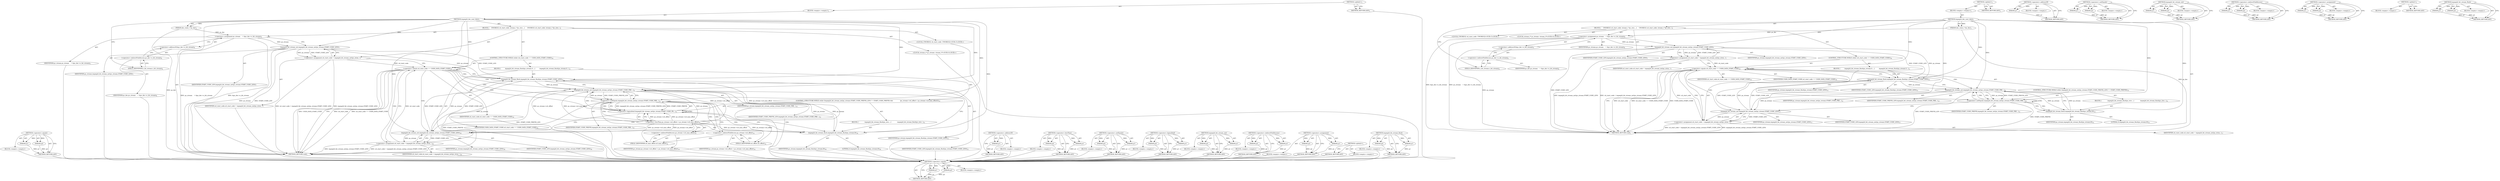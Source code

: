 digraph "impeg2d_bit_stream_flush" {
vulnerable_89 [label=<(METHOD,&lt;operator&gt;.equals)>];
vulnerable_90 [label=<(PARAM,p1)>];
vulnerable_91 [label=<(PARAM,p2)>];
vulnerable_92 [label=<(BLOCK,&lt;empty&gt;,&lt;empty&gt;)>];
vulnerable_93 [label=<(METHOD_RETURN,ANY)>];
vulnerable_6 [label=<(METHOD,&lt;global&gt;)<SUB>1</SUB>>];
vulnerable_7 [label=<(BLOCK,&lt;empty&gt;,&lt;empty&gt;)<SUB>1</SUB>>];
vulnerable_8 [label=<(METHOD,impeg2d_dec_user_data)<SUB>1</SUB>>];
vulnerable_9 [label=<(PARAM,dec_state_t *ps_dec)<SUB>1</SUB>>];
vulnerable_10 [label=<(BLOCK,{
    UWORD32 u4_start_code;
 stream_t *ps_stre...,{
    UWORD32 u4_start_code;
 stream_t *ps_stre...)<SUB>2</SUB>>];
vulnerable_11 [label="<(LOCAL,UWORD32 u4_start_code: UWORD32)<SUB>3</SUB>>"];
vulnerable_12 [label="<(LOCAL,stream_t* ps_stream: stream_t*)<SUB>4</SUB>>"];
vulnerable_13 [label=<(&lt;operator&gt;.assignment,ps_stream    = &amp;ps_dec-&gt;s_bit_stream)<SUB>6</SUB>>];
vulnerable_14 [label=<(IDENTIFIER,ps_stream,ps_stream    = &amp;ps_dec-&gt;s_bit_stream)<SUB>6</SUB>>];
vulnerable_15 [label=<(&lt;operator&gt;.addressOf,&amp;ps_dec-&gt;s_bit_stream)<SUB>6</SUB>>];
vulnerable_16 [label=<(&lt;operator&gt;.indirectFieldAccess,ps_dec-&gt;s_bit_stream)<SUB>6</SUB>>];
vulnerable_17 [label=<(IDENTIFIER,ps_dec,ps_stream    = &amp;ps_dec-&gt;s_bit_stream)<SUB>6</SUB>>];
vulnerable_18 [label=<(FIELD_IDENTIFIER,s_bit_stream,s_bit_stream)<SUB>6</SUB>>];
vulnerable_19 [label=<(&lt;operator&gt;.assignment,u4_start_code = impeg2d_bit_stream_nxt(ps_strea...)<SUB>7</SUB>>];
vulnerable_20 [label=<(IDENTIFIER,u4_start_code,u4_start_code = impeg2d_bit_stream_nxt(ps_strea...)<SUB>7</SUB>>];
vulnerable_21 [label=<(impeg2d_bit_stream_nxt,impeg2d_bit_stream_nxt(ps_stream,START_CODE_LEN))<SUB>7</SUB>>];
vulnerable_22 [label=<(IDENTIFIER,ps_stream,impeg2d_bit_stream_nxt(ps_stream,START_CODE_LEN))<SUB>7</SUB>>];
vulnerable_23 [label=<(IDENTIFIER,START_CODE_LEN,impeg2d_bit_stream_nxt(ps_stream,START_CODE_LEN))<SUB>7</SUB>>];
vulnerable_24 [label=<(CONTROL_STRUCTURE,WHILE,while (u4_start_code == USER_DATA_START_CODE))<SUB>10</SUB>>];
vulnerable_25 [label=<(&lt;operator&gt;.equals,u4_start_code == USER_DATA_START_CODE)<SUB>10</SUB>>];
vulnerable_26 [label=<(IDENTIFIER,u4_start_code,u4_start_code == USER_DATA_START_CODE)<SUB>10</SUB>>];
vulnerable_27 [label=<(IDENTIFIER,USER_DATA_START_CODE,u4_start_code == USER_DATA_START_CODE)<SUB>10</SUB>>];
vulnerable_28 [label=<(BLOCK,{
         impeg2d_bit_stream_flush(ps_stream,S...,{
         impeg2d_bit_stream_flush(ps_stream,S...)<SUB>11</SUB>>];
vulnerable_29 [label=<(impeg2d_bit_stream_flush,impeg2d_bit_stream_flush(ps_stream,START_CODE_LEN))<SUB>12</SUB>>];
vulnerable_30 [label=<(IDENTIFIER,ps_stream,impeg2d_bit_stream_flush(ps_stream,START_CODE_LEN))<SUB>12</SUB>>];
vulnerable_31 [label=<(IDENTIFIER,START_CODE_LEN,impeg2d_bit_stream_flush(ps_stream,START_CODE_LEN))<SUB>12</SUB>>];
vulnerable_32 [label=<(CONTROL_STRUCTURE,WHILE,while (impeg2d_bit_stream_nxt(ps_stream,START_CODE_PREFIX_LEN) != START_CODE_PREFIX))<SUB>13</SUB>>];
vulnerable_33 [label=<(&lt;operator&gt;.notEquals,impeg2d_bit_stream_nxt(ps_stream,START_CODE_PRE...)<SUB>13</SUB>>];
vulnerable_34 [label=<(impeg2d_bit_stream_nxt,impeg2d_bit_stream_nxt(ps_stream,START_CODE_PRE...)<SUB>13</SUB>>];
vulnerable_35 [label=<(IDENTIFIER,ps_stream,impeg2d_bit_stream_nxt(ps_stream,START_CODE_PRE...)<SUB>13</SUB>>];
vulnerable_36 [label=<(IDENTIFIER,START_CODE_PREFIX_LEN,impeg2d_bit_stream_nxt(ps_stream,START_CODE_PRE...)<SUB>13</SUB>>];
vulnerable_37 [label=<(IDENTIFIER,START_CODE_PREFIX,impeg2d_bit_stream_nxt(ps_stream,START_CODE_PRE...)<SUB>13</SUB>>];
vulnerable_38 [label=<(BLOCK,{
             impeg2d_bit_stream_flush(ps_stre...,{
             impeg2d_bit_stream_flush(ps_stre...)<SUB>14</SUB>>];
vulnerable_39 [label=<(impeg2d_bit_stream_flush,impeg2d_bit_stream_flush(ps_stream,8))<SUB>15</SUB>>];
vulnerable_40 [label=<(IDENTIFIER,ps_stream,impeg2d_bit_stream_flush(ps_stream,8))<SUB>15</SUB>>];
vulnerable_41 [label=<(LITERAL,8,impeg2d_bit_stream_flush(ps_stream,8))<SUB>15</SUB>>];
vulnerable_42 [label=<(&lt;operator&gt;.assignment,u4_start_code = impeg2d_bit_stream_nxt(ps_strea...)<SUB>17</SUB>>];
vulnerable_43 [label=<(IDENTIFIER,u4_start_code,u4_start_code = impeg2d_bit_stream_nxt(ps_strea...)<SUB>17</SUB>>];
vulnerable_44 [label=<(impeg2d_bit_stream_nxt,impeg2d_bit_stream_nxt(ps_stream,START_CODE_LEN))<SUB>17</SUB>>];
vulnerable_45 [label=<(IDENTIFIER,ps_stream,impeg2d_bit_stream_nxt(ps_stream,START_CODE_LEN))<SUB>17</SUB>>];
vulnerable_46 [label=<(IDENTIFIER,START_CODE_LEN,impeg2d_bit_stream_nxt(ps_stream,START_CODE_LEN))<SUB>17</SUB>>];
vulnerable_47 [label=<(METHOD_RETURN,void)<SUB>1</SUB>>];
vulnerable_49 [label=<(METHOD_RETURN,ANY)<SUB>1</SUB>>];
vulnerable_75 [label=<(METHOD,&lt;operator&gt;.addressOf)>];
vulnerable_76 [label=<(PARAM,p1)>];
vulnerable_77 [label=<(BLOCK,&lt;empty&gt;,&lt;empty&gt;)>];
vulnerable_78 [label=<(METHOD_RETURN,ANY)>];
vulnerable_99 [label=<(METHOD,&lt;operator&gt;.notEquals)>];
vulnerable_100 [label=<(PARAM,p1)>];
vulnerable_101 [label=<(PARAM,p2)>];
vulnerable_102 [label=<(BLOCK,&lt;empty&gt;,&lt;empty&gt;)>];
vulnerable_103 [label=<(METHOD_RETURN,ANY)>];
vulnerable_84 [label=<(METHOD,impeg2d_bit_stream_nxt)>];
vulnerable_85 [label=<(PARAM,p1)>];
vulnerable_86 [label=<(PARAM,p2)>];
vulnerable_87 [label=<(BLOCK,&lt;empty&gt;,&lt;empty&gt;)>];
vulnerable_88 [label=<(METHOD_RETURN,ANY)>];
vulnerable_79 [label=<(METHOD,&lt;operator&gt;.indirectFieldAccess)>];
vulnerable_80 [label=<(PARAM,p1)>];
vulnerable_81 [label=<(PARAM,p2)>];
vulnerable_82 [label=<(BLOCK,&lt;empty&gt;,&lt;empty&gt;)>];
vulnerable_83 [label=<(METHOD_RETURN,ANY)>];
vulnerable_70 [label=<(METHOD,&lt;operator&gt;.assignment)>];
vulnerable_71 [label=<(PARAM,p1)>];
vulnerable_72 [label=<(PARAM,p2)>];
vulnerable_73 [label=<(BLOCK,&lt;empty&gt;,&lt;empty&gt;)>];
vulnerable_74 [label=<(METHOD_RETURN,ANY)>];
vulnerable_64 [label=<(METHOD,&lt;global&gt;)<SUB>1</SUB>>];
vulnerable_65 [label=<(BLOCK,&lt;empty&gt;,&lt;empty&gt;)>];
vulnerable_66 [label=<(METHOD_RETURN,ANY)>];
vulnerable_94 [label=<(METHOD,impeg2d_bit_stream_flush)>];
vulnerable_95 [label=<(PARAM,p1)>];
vulnerable_96 [label=<(PARAM,p2)>];
vulnerable_97 [label=<(BLOCK,&lt;empty&gt;,&lt;empty&gt;)>];
vulnerable_98 [label=<(METHOD_RETURN,ANY)>];
fixed_97 [label=<(METHOD,&lt;operator&gt;.equals)>];
fixed_98 [label=<(PARAM,p1)>];
fixed_99 [label=<(PARAM,p2)>];
fixed_100 [label=<(BLOCK,&lt;empty&gt;,&lt;empty&gt;)>];
fixed_101 [label=<(METHOD_RETURN,ANY)>];
fixed_6 [label=<(METHOD,&lt;global&gt;)<SUB>1</SUB>>];
fixed_7 [label=<(BLOCK,&lt;empty&gt;,&lt;empty&gt;)<SUB>1</SUB>>];
fixed_8 [label=<(METHOD,impeg2d_dec_user_data)<SUB>1</SUB>>];
fixed_9 [label=<(PARAM,dec_state_t *ps_dec)<SUB>1</SUB>>];
fixed_10 [label=<(BLOCK,{
    UWORD32 u4_start_code;
 stream_t *ps_stre...,{
    UWORD32 u4_start_code;
 stream_t *ps_stre...)<SUB>2</SUB>>];
fixed_11 [label="<(LOCAL,UWORD32 u4_start_code: UWORD32)<SUB>3</SUB>>"];
fixed_12 [label="<(LOCAL,stream_t* ps_stream: stream_t*)<SUB>4</SUB>>"];
fixed_13 [label=<(&lt;operator&gt;.assignment,ps_stream    = &amp;ps_dec-&gt;s_bit_stream)<SUB>6</SUB>>];
fixed_14 [label=<(IDENTIFIER,ps_stream,ps_stream    = &amp;ps_dec-&gt;s_bit_stream)<SUB>6</SUB>>];
fixed_15 [label=<(&lt;operator&gt;.addressOf,&amp;ps_dec-&gt;s_bit_stream)<SUB>6</SUB>>];
fixed_16 [label=<(&lt;operator&gt;.indirectFieldAccess,ps_dec-&gt;s_bit_stream)<SUB>6</SUB>>];
fixed_17 [label=<(IDENTIFIER,ps_dec,ps_stream    = &amp;ps_dec-&gt;s_bit_stream)<SUB>6</SUB>>];
fixed_18 [label=<(FIELD_IDENTIFIER,s_bit_stream,s_bit_stream)<SUB>6</SUB>>];
fixed_19 [label=<(&lt;operator&gt;.assignment,u4_start_code = impeg2d_bit_stream_nxt(ps_strea...)<SUB>7</SUB>>];
fixed_20 [label=<(IDENTIFIER,u4_start_code,u4_start_code = impeg2d_bit_stream_nxt(ps_strea...)<SUB>7</SUB>>];
fixed_21 [label=<(impeg2d_bit_stream_nxt,impeg2d_bit_stream_nxt(ps_stream,START_CODE_LEN))<SUB>7</SUB>>];
fixed_22 [label=<(IDENTIFIER,ps_stream,impeg2d_bit_stream_nxt(ps_stream,START_CODE_LEN))<SUB>7</SUB>>];
fixed_23 [label=<(IDENTIFIER,START_CODE_LEN,impeg2d_bit_stream_nxt(ps_stream,START_CODE_LEN))<SUB>7</SUB>>];
fixed_24 [label=<(CONTROL_STRUCTURE,WHILE,while (u4_start_code == USER_DATA_START_CODE))<SUB>10</SUB>>];
fixed_25 [label=<(&lt;operator&gt;.equals,u4_start_code == USER_DATA_START_CODE)<SUB>10</SUB>>];
fixed_26 [label=<(IDENTIFIER,u4_start_code,u4_start_code == USER_DATA_START_CODE)<SUB>10</SUB>>];
fixed_27 [label=<(IDENTIFIER,USER_DATA_START_CODE,u4_start_code == USER_DATA_START_CODE)<SUB>10</SUB>>];
fixed_28 [label=<(BLOCK,{
         impeg2d_bit_stream_flush(ps_stream,S...,{
         impeg2d_bit_stream_flush(ps_stream,S...)<SUB>11</SUB>>];
fixed_29 [label=<(impeg2d_bit_stream_flush,impeg2d_bit_stream_flush(ps_stream,START_CODE_LEN))<SUB>12</SUB>>];
fixed_30 [label=<(IDENTIFIER,ps_stream,impeg2d_bit_stream_flush(ps_stream,START_CODE_LEN))<SUB>12</SUB>>];
fixed_31 [label=<(IDENTIFIER,START_CODE_LEN,impeg2d_bit_stream_flush(ps_stream,START_CODE_LEN))<SUB>12</SUB>>];
fixed_32 [label=<(CONTROL_STRUCTURE,WHILE,while ((impeg2d_bit_stream_nxt(ps_stream,START_CODE_PREFIX_LEN) != START_CODE_PREFIX) &amp;&amp;
                (ps_stream-&gt;u4_offset &lt; ps_stream-&gt;u4_max_offset)))<SUB>13</SUB>>];
fixed_33 [label=<(&lt;operator&gt;.logicalAnd,(impeg2d_bit_stream_nxt(ps_stream,START_CODE_PR...)<SUB>13</SUB>>];
fixed_34 [label=<(&lt;operator&gt;.notEquals,impeg2d_bit_stream_nxt(ps_stream,START_CODE_PRE...)<SUB>13</SUB>>];
fixed_35 [label=<(impeg2d_bit_stream_nxt,impeg2d_bit_stream_nxt(ps_stream,START_CODE_PRE...)<SUB>13</SUB>>];
fixed_36 [label=<(IDENTIFIER,ps_stream,impeg2d_bit_stream_nxt(ps_stream,START_CODE_PRE...)<SUB>13</SUB>>];
fixed_37 [label=<(IDENTIFIER,START_CODE_PREFIX_LEN,impeg2d_bit_stream_nxt(ps_stream,START_CODE_PRE...)<SUB>13</SUB>>];
fixed_38 [label=<(IDENTIFIER,START_CODE_PREFIX,impeg2d_bit_stream_nxt(ps_stream,START_CODE_PRE...)<SUB>13</SUB>>];
fixed_39 [label=<(&lt;operator&gt;.lessThan,ps_stream-&gt;u4_offset &lt; ps_stream-&gt;u4_max_offset)<SUB>14</SUB>>];
fixed_40 [label=<(&lt;operator&gt;.indirectFieldAccess,ps_stream-&gt;u4_offset)<SUB>14</SUB>>];
fixed_41 [label=<(IDENTIFIER,ps_stream,ps_stream-&gt;u4_offset &lt; ps_stream-&gt;u4_max_offset)<SUB>14</SUB>>];
fixed_42 [label=<(FIELD_IDENTIFIER,u4_offset,u4_offset)<SUB>14</SUB>>];
fixed_43 [label=<(&lt;operator&gt;.indirectFieldAccess,ps_stream-&gt;u4_max_offset)<SUB>14</SUB>>];
fixed_44 [label=<(IDENTIFIER,ps_stream,ps_stream-&gt;u4_offset &lt; ps_stream-&gt;u4_max_offset)<SUB>14</SUB>>];
fixed_45 [label=<(FIELD_IDENTIFIER,u4_max_offset,u4_max_offset)<SUB>14</SUB>>];
fixed_46 [label=<(BLOCK,{
             impeg2d_bit_stream_flush(ps_stre...,{
             impeg2d_bit_stream_flush(ps_stre...)<SUB>15</SUB>>];
fixed_47 [label=<(impeg2d_bit_stream_flush,impeg2d_bit_stream_flush(ps_stream,8))<SUB>16</SUB>>];
fixed_48 [label=<(IDENTIFIER,ps_stream,impeg2d_bit_stream_flush(ps_stream,8))<SUB>16</SUB>>];
fixed_49 [label=<(LITERAL,8,impeg2d_bit_stream_flush(ps_stream,8))<SUB>16</SUB>>];
fixed_50 [label=<(&lt;operator&gt;.assignment,u4_start_code = impeg2d_bit_stream_nxt(ps_strea...)<SUB>18</SUB>>];
fixed_51 [label=<(IDENTIFIER,u4_start_code,u4_start_code = impeg2d_bit_stream_nxt(ps_strea...)<SUB>18</SUB>>];
fixed_52 [label=<(impeg2d_bit_stream_nxt,impeg2d_bit_stream_nxt(ps_stream,START_CODE_LEN))<SUB>18</SUB>>];
fixed_53 [label=<(IDENTIFIER,ps_stream,impeg2d_bit_stream_nxt(ps_stream,START_CODE_LEN))<SUB>18</SUB>>];
fixed_54 [label=<(IDENTIFIER,START_CODE_LEN,impeg2d_bit_stream_nxt(ps_stream,START_CODE_LEN))<SUB>18</SUB>>];
fixed_55 [label=<(METHOD_RETURN,void)<SUB>1</SUB>>];
fixed_57 [label=<(METHOD_RETURN,ANY)<SUB>1</SUB>>];
fixed_83 [label=<(METHOD,&lt;operator&gt;.addressOf)>];
fixed_84 [label=<(PARAM,p1)>];
fixed_85 [label=<(BLOCK,&lt;empty&gt;,&lt;empty&gt;)>];
fixed_86 [label=<(METHOD_RETURN,ANY)>];
fixed_117 [label=<(METHOD,&lt;operator&gt;.lessThan)>];
fixed_118 [label=<(PARAM,p1)>];
fixed_119 [label=<(PARAM,p2)>];
fixed_120 [label=<(BLOCK,&lt;empty&gt;,&lt;empty&gt;)>];
fixed_121 [label=<(METHOD_RETURN,ANY)>];
fixed_112 [label=<(METHOD,&lt;operator&gt;.notEquals)>];
fixed_113 [label=<(PARAM,p1)>];
fixed_114 [label=<(PARAM,p2)>];
fixed_115 [label=<(BLOCK,&lt;empty&gt;,&lt;empty&gt;)>];
fixed_116 [label=<(METHOD_RETURN,ANY)>];
fixed_107 [label=<(METHOD,&lt;operator&gt;.logicalAnd)>];
fixed_108 [label=<(PARAM,p1)>];
fixed_109 [label=<(PARAM,p2)>];
fixed_110 [label=<(BLOCK,&lt;empty&gt;,&lt;empty&gt;)>];
fixed_111 [label=<(METHOD_RETURN,ANY)>];
fixed_92 [label=<(METHOD,impeg2d_bit_stream_nxt)>];
fixed_93 [label=<(PARAM,p1)>];
fixed_94 [label=<(PARAM,p2)>];
fixed_95 [label=<(BLOCK,&lt;empty&gt;,&lt;empty&gt;)>];
fixed_96 [label=<(METHOD_RETURN,ANY)>];
fixed_87 [label=<(METHOD,&lt;operator&gt;.indirectFieldAccess)>];
fixed_88 [label=<(PARAM,p1)>];
fixed_89 [label=<(PARAM,p2)>];
fixed_90 [label=<(BLOCK,&lt;empty&gt;,&lt;empty&gt;)>];
fixed_91 [label=<(METHOD_RETURN,ANY)>];
fixed_78 [label=<(METHOD,&lt;operator&gt;.assignment)>];
fixed_79 [label=<(PARAM,p1)>];
fixed_80 [label=<(PARAM,p2)>];
fixed_81 [label=<(BLOCK,&lt;empty&gt;,&lt;empty&gt;)>];
fixed_82 [label=<(METHOD_RETURN,ANY)>];
fixed_72 [label=<(METHOD,&lt;global&gt;)<SUB>1</SUB>>];
fixed_73 [label=<(BLOCK,&lt;empty&gt;,&lt;empty&gt;)>];
fixed_74 [label=<(METHOD_RETURN,ANY)>];
fixed_102 [label=<(METHOD,impeg2d_bit_stream_flush)>];
fixed_103 [label=<(PARAM,p1)>];
fixed_104 [label=<(PARAM,p2)>];
fixed_105 [label=<(BLOCK,&lt;empty&gt;,&lt;empty&gt;)>];
fixed_106 [label=<(METHOD_RETURN,ANY)>];
vulnerable_89 -> vulnerable_90  [key=0, label="AST: "];
vulnerable_89 -> vulnerable_90  [key=1, label="DDG: "];
vulnerable_89 -> vulnerable_92  [key=0, label="AST: "];
vulnerable_89 -> vulnerable_91  [key=0, label="AST: "];
vulnerable_89 -> vulnerable_91  [key=1, label="DDG: "];
vulnerable_89 -> vulnerable_93  [key=0, label="AST: "];
vulnerable_89 -> vulnerable_93  [key=1, label="CFG: "];
vulnerable_90 -> vulnerable_93  [key=0, label="DDG: p1"];
vulnerable_91 -> vulnerable_93  [key=0, label="DDG: p2"];
vulnerable_6 -> vulnerable_7  [key=0, label="AST: "];
vulnerable_6 -> vulnerable_49  [key=0, label="AST: "];
vulnerable_6 -> vulnerable_49  [key=1, label="CFG: "];
vulnerable_7 -> vulnerable_8  [key=0, label="AST: "];
vulnerable_8 -> vulnerable_9  [key=0, label="AST: "];
vulnerable_8 -> vulnerable_9  [key=1, label="DDG: "];
vulnerable_8 -> vulnerable_10  [key=0, label="AST: "];
vulnerable_8 -> vulnerable_47  [key=0, label="AST: "];
vulnerable_8 -> vulnerable_18  [key=0, label="CFG: "];
vulnerable_8 -> vulnerable_21  [key=0, label="DDG: "];
vulnerable_8 -> vulnerable_25  [key=0, label="DDG: "];
vulnerable_8 -> vulnerable_29  [key=0, label="DDG: "];
vulnerable_8 -> vulnerable_33  [key=0, label="DDG: "];
vulnerable_8 -> vulnerable_44  [key=0, label="DDG: "];
vulnerable_8 -> vulnerable_34  [key=0, label="DDG: "];
vulnerable_8 -> vulnerable_39  [key=0, label="DDG: "];
vulnerable_9 -> vulnerable_47  [key=0, label="DDG: ps_dec"];
vulnerable_9 -> vulnerable_13  [key=0, label="DDG: ps_dec"];
vulnerable_10 -> vulnerable_11  [key=0, label="AST: "];
vulnerable_10 -> vulnerable_12  [key=0, label="AST: "];
vulnerable_10 -> vulnerable_13  [key=0, label="AST: "];
vulnerable_10 -> vulnerable_19  [key=0, label="AST: "];
vulnerable_10 -> vulnerable_24  [key=0, label="AST: "];
vulnerable_13 -> vulnerable_14  [key=0, label="AST: "];
vulnerable_13 -> vulnerable_15  [key=0, label="AST: "];
vulnerable_13 -> vulnerable_21  [key=0, label="CFG: "];
vulnerable_13 -> vulnerable_21  [key=1, label="DDG: ps_stream"];
vulnerable_13 -> vulnerable_47  [key=0, label="DDG: &amp;ps_dec-&gt;s_bit_stream"];
vulnerable_13 -> vulnerable_47  [key=1, label="DDG: ps_stream    = &amp;ps_dec-&gt;s_bit_stream"];
vulnerable_15 -> vulnerable_16  [key=0, label="AST: "];
vulnerable_15 -> vulnerable_13  [key=0, label="CFG: "];
vulnerable_16 -> vulnerable_17  [key=0, label="AST: "];
vulnerable_16 -> vulnerable_18  [key=0, label="AST: "];
vulnerable_16 -> vulnerable_15  [key=0, label="CFG: "];
vulnerable_18 -> vulnerable_16  [key=0, label="CFG: "];
vulnerable_19 -> vulnerable_20  [key=0, label="AST: "];
vulnerable_19 -> vulnerable_21  [key=0, label="AST: "];
vulnerable_19 -> vulnerable_25  [key=0, label="CFG: "];
vulnerable_19 -> vulnerable_25  [key=1, label="DDG: u4_start_code"];
vulnerable_19 -> vulnerable_47  [key=0, label="DDG: impeg2d_bit_stream_nxt(ps_stream,START_CODE_LEN)"];
vulnerable_19 -> vulnerable_47  [key=1, label="DDG: u4_start_code = impeg2d_bit_stream_nxt(ps_stream,START_CODE_LEN)"];
vulnerable_21 -> vulnerable_22  [key=0, label="AST: "];
vulnerable_21 -> vulnerable_23  [key=0, label="AST: "];
vulnerable_21 -> vulnerable_19  [key=0, label="CFG: "];
vulnerable_21 -> vulnerable_19  [key=1, label="DDG: ps_stream"];
vulnerable_21 -> vulnerable_19  [key=2, label="DDG: START_CODE_LEN"];
vulnerable_21 -> vulnerable_47  [key=0, label="DDG: ps_stream"];
vulnerable_21 -> vulnerable_47  [key=1, label="DDG: START_CODE_LEN"];
vulnerable_21 -> vulnerable_29  [key=0, label="DDG: ps_stream"];
vulnerable_21 -> vulnerable_29  [key=1, label="DDG: START_CODE_LEN"];
vulnerable_24 -> vulnerable_25  [key=0, label="AST: "];
vulnerable_24 -> vulnerable_28  [key=0, label="AST: "];
vulnerable_25 -> vulnerable_26  [key=0, label="AST: "];
vulnerable_25 -> vulnerable_27  [key=0, label="AST: "];
vulnerable_25 -> vulnerable_47  [key=0, label="CFG: "];
vulnerable_25 -> vulnerable_47  [key=1, label="DDG: u4_start_code"];
vulnerable_25 -> vulnerable_47  [key=2, label="DDG: u4_start_code == USER_DATA_START_CODE"];
vulnerable_25 -> vulnerable_47  [key=3, label="DDG: USER_DATA_START_CODE"];
vulnerable_25 -> vulnerable_29  [key=0, label="CFG: "];
vulnerable_25 -> vulnerable_29  [key=1, label="CDG: "];
vulnerable_25 -> vulnerable_34  [key=0, label="CDG: "];
vulnerable_25 -> vulnerable_33  [key=0, label="CDG: "];
vulnerable_25 -> vulnerable_42  [key=0, label="CDG: "];
vulnerable_25 -> vulnerable_44  [key=0, label="CDG: "];
vulnerable_25 -> vulnerable_25  [key=0, label="CDG: "];
vulnerable_28 -> vulnerable_29  [key=0, label="AST: "];
vulnerable_28 -> vulnerable_32  [key=0, label="AST: "];
vulnerable_28 -> vulnerable_42  [key=0, label="AST: "];
vulnerable_29 -> vulnerable_30  [key=0, label="AST: "];
vulnerable_29 -> vulnerable_31  [key=0, label="AST: "];
vulnerable_29 -> vulnerable_34  [key=0, label="CFG: "];
vulnerable_29 -> vulnerable_34  [key=1, label="DDG: ps_stream"];
vulnerable_29 -> vulnerable_44  [key=0, label="DDG: START_CODE_LEN"];
vulnerable_32 -> vulnerable_33  [key=0, label="AST: "];
vulnerable_32 -> vulnerable_38  [key=0, label="AST: "];
vulnerable_33 -> vulnerable_34  [key=0, label="AST: "];
vulnerable_33 -> vulnerable_34  [key=1, label="CDG: "];
vulnerable_33 -> vulnerable_37  [key=0, label="AST: "];
vulnerable_33 -> vulnerable_39  [key=0, label="CFG: "];
vulnerable_33 -> vulnerable_39  [key=1, label="CDG: "];
vulnerable_33 -> vulnerable_44  [key=0, label="CFG: "];
vulnerable_33 -> vulnerable_47  [key=0, label="DDG: START_CODE_PREFIX"];
vulnerable_33 -> vulnerable_33  [key=0, label="CDG: "];
vulnerable_34 -> vulnerable_35  [key=0, label="AST: "];
vulnerable_34 -> vulnerable_36  [key=0, label="AST: "];
vulnerable_34 -> vulnerable_33  [key=0, label="CFG: "];
vulnerable_34 -> vulnerable_33  [key=1, label="DDG: ps_stream"];
vulnerable_34 -> vulnerable_33  [key=2, label="DDG: START_CODE_PREFIX_LEN"];
vulnerable_34 -> vulnerable_47  [key=0, label="DDG: START_CODE_PREFIX_LEN"];
vulnerable_34 -> vulnerable_44  [key=0, label="DDG: ps_stream"];
vulnerable_34 -> vulnerable_39  [key=0, label="DDG: ps_stream"];
vulnerable_38 -> vulnerable_39  [key=0, label="AST: "];
vulnerable_39 -> vulnerable_40  [key=0, label="AST: "];
vulnerable_39 -> vulnerable_41  [key=0, label="AST: "];
vulnerable_39 -> vulnerable_34  [key=0, label="CFG: "];
vulnerable_39 -> vulnerable_34  [key=1, label="DDG: ps_stream"];
vulnerable_42 -> vulnerable_43  [key=0, label="AST: "];
vulnerable_42 -> vulnerable_44  [key=0, label="AST: "];
vulnerable_42 -> vulnerable_25  [key=0, label="CFG: "];
vulnerable_42 -> vulnerable_25  [key=1, label="DDG: u4_start_code"];
vulnerable_42 -> vulnerable_47  [key=0, label="DDG: impeg2d_bit_stream_nxt(ps_stream,START_CODE_LEN)"];
vulnerable_42 -> vulnerable_47  [key=1, label="DDG: u4_start_code = impeg2d_bit_stream_nxt(ps_stream,START_CODE_LEN)"];
vulnerable_44 -> vulnerable_45  [key=0, label="AST: "];
vulnerable_44 -> vulnerable_46  [key=0, label="AST: "];
vulnerable_44 -> vulnerable_42  [key=0, label="CFG: "];
vulnerable_44 -> vulnerable_42  [key=1, label="DDG: ps_stream"];
vulnerable_44 -> vulnerable_42  [key=2, label="DDG: START_CODE_LEN"];
vulnerable_44 -> vulnerable_29  [key=0, label="DDG: ps_stream"];
vulnerable_44 -> vulnerable_29  [key=1, label="DDG: START_CODE_LEN"];
vulnerable_75 -> vulnerable_76  [key=0, label="AST: "];
vulnerable_75 -> vulnerable_76  [key=1, label="DDG: "];
vulnerable_75 -> vulnerable_77  [key=0, label="AST: "];
vulnerable_75 -> vulnerable_78  [key=0, label="AST: "];
vulnerable_75 -> vulnerable_78  [key=1, label="CFG: "];
vulnerable_76 -> vulnerable_78  [key=0, label="DDG: p1"];
vulnerable_99 -> vulnerable_100  [key=0, label="AST: "];
vulnerable_99 -> vulnerable_100  [key=1, label="DDG: "];
vulnerable_99 -> vulnerable_102  [key=0, label="AST: "];
vulnerable_99 -> vulnerable_101  [key=0, label="AST: "];
vulnerable_99 -> vulnerable_101  [key=1, label="DDG: "];
vulnerable_99 -> vulnerable_103  [key=0, label="AST: "];
vulnerable_99 -> vulnerable_103  [key=1, label="CFG: "];
vulnerable_100 -> vulnerable_103  [key=0, label="DDG: p1"];
vulnerable_101 -> vulnerable_103  [key=0, label="DDG: p2"];
vulnerable_84 -> vulnerable_85  [key=0, label="AST: "];
vulnerable_84 -> vulnerable_85  [key=1, label="DDG: "];
vulnerable_84 -> vulnerable_87  [key=0, label="AST: "];
vulnerable_84 -> vulnerable_86  [key=0, label="AST: "];
vulnerable_84 -> vulnerable_86  [key=1, label="DDG: "];
vulnerable_84 -> vulnerable_88  [key=0, label="AST: "];
vulnerable_84 -> vulnerable_88  [key=1, label="CFG: "];
vulnerable_85 -> vulnerable_88  [key=0, label="DDG: p1"];
vulnerable_86 -> vulnerable_88  [key=0, label="DDG: p2"];
vulnerable_79 -> vulnerable_80  [key=0, label="AST: "];
vulnerable_79 -> vulnerable_80  [key=1, label="DDG: "];
vulnerable_79 -> vulnerable_82  [key=0, label="AST: "];
vulnerable_79 -> vulnerable_81  [key=0, label="AST: "];
vulnerable_79 -> vulnerable_81  [key=1, label="DDG: "];
vulnerable_79 -> vulnerable_83  [key=0, label="AST: "];
vulnerable_79 -> vulnerable_83  [key=1, label="CFG: "];
vulnerable_80 -> vulnerable_83  [key=0, label="DDG: p1"];
vulnerable_81 -> vulnerable_83  [key=0, label="DDG: p2"];
vulnerable_70 -> vulnerable_71  [key=0, label="AST: "];
vulnerable_70 -> vulnerable_71  [key=1, label="DDG: "];
vulnerable_70 -> vulnerable_73  [key=0, label="AST: "];
vulnerable_70 -> vulnerable_72  [key=0, label="AST: "];
vulnerable_70 -> vulnerable_72  [key=1, label="DDG: "];
vulnerable_70 -> vulnerable_74  [key=0, label="AST: "];
vulnerable_70 -> vulnerable_74  [key=1, label="CFG: "];
vulnerable_71 -> vulnerable_74  [key=0, label="DDG: p1"];
vulnerable_72 -> vulnerable_74  [key=0, label="DDG: p2"];
vulnerable_64 -> vulnerable_65  [key=0, label="AST: "];
vulnerable_64 -> vulnerable_66  [key=0, label="AST: "];
vulnerable_64 -> vulnerable_66  [key=1, label="CFG: "];
vulnerable_94 -> vulnerable_95  [key=0, label="AST: "];
vulnerable_94 -> vulnerable_95  [key=1, label="DDG: "];
vulnerable_94 -> vulnerable_97  [key=0, label="AST: "];
vulnerable_94 -> vulnerable_96  [key=0, label="AST: "];
vulnerable_94 -> vulnerable_96  [key=1, label="DDG: "];
vulnerable_94 -> vulnerable_98  [key=0, label="AST: "];
vulnerable_94 -> vulnerable_98  [key=1, label="CFG: "];
vulnerable_95 -> vulnerable_98  [key=0, label="DDG: p1"];
vulnerable_96 -> vulnerable_98  [key=0, label="DDG: p2"];
fixed_97 -> fixed_98  [key=0, label="AST: "];
fixed_97 -> fixed_98  [key=1, label="DDG: "];
fixed_97 -> fixed_100  [key=0, label="AST: "];
fixed_97 -> fixed_99  [key=0, label="AST: "];
fixed_97 -> fixed_99  [key=1, label="DDG: "];
fixed_97 -> fixed_101  [key=0, label="AST: "];
fixed_97 -> fixed_101  [key=1, label="CFG: "];
fixed_98 -> fixed_101  [key=0, label="DDG: p1"];
fixed_99 -> fixed_101  [key=0, label="DDG: p2"];
fixed_100 -> vulnerable_89  [key=0];
fixed_101 -> vulnerable_89  [key=0];
fixed_6 -> fixed_7  [key=0, label="AST: "];
fixed_6 -> fixed_57  [key=0, label="AST: "];
fixed_6 -> fixed_57  [key=1, label="CFG: "];
fixed_7 -> fixed_8  [key=0, label="AST: "];
fixed_8 -> fixed_9  [key=0, label="AST: "];
fixed_8 -> fixed_9  [key=1, label="DDG: "];
fixed_8 -> fixed_10  [key=0, label="AST: "];
fixed_8 -> fixed_55  [key=0, label="AST: "];
fixed_8 -> fixed_18  [key=0, label="CFG: "];
fixed_8 -> fixed_21  [key=0, label="DDG: "];
fixed_8 -> fixed_25  [key=0, label="DDG: "];
fixed_8 -> fixed_29  [key=0, label="DDG: "];
fixed_8 -> fixed_52  [key=0, label="DDG: "];
fixed_8 -> fixed_34  [key=0, label="DDG: "];
fixed_8 -> fixed_47  [key=0, label="DDG: "];
fixed_8 -> fixed_35  [key=0, label="DDG: "];
fixed_9 -> fixed_55  [key=0, label="DDG: ps_dec"];
fixed_9 -> fixed_13  [key=0, label="DDG: ps_dec"];
fixed_10 -> fixed_11  [key=0, label="AST: "];
fixed_10 -> fixed_12  [key=0, label="AST: "];
fixed_10 -> fixed_13  [key=0, label="AST: "];
fixed_10 -> fixed_19  [key=0, label="AST: "];
fixed_10 -> fixed_24  [key=0, label="AST: "];
fixed_11 -> vulnerable_89  [key=0];
fixed_12 -> vulnerable_89  [key=0];
fixed_13 -> fixed_14  [key=0, label="AST: "];
fixed_13 -> fixed_15  [key=0, label="AST: "];
fixed_13 -> fixed_21  [key=0, label="CFG: "];
fixed_13 -> fixed_21  [key=1, label="DDG: ps_stream"];
fixed_13 -> fixed_55  [key=0, label="DDG: &amp;ps_dec-&gt;s_bit_stream"];
fixed_13 -> fixed_55  [key=1, label="DDG: ps_stream    = &amp;ps_dec-&gt;s_bit_stream"];
fixed_14 -> vulnerable_89  [key=0];
fixed_15 -> fixed_16  [key=0, label="AST: "];
fixed_15 -> fixed_13  [key=0, label="CFG: "];
fixed_16 -> fixed_17  [key=0, label="AST: "];
fixed_16 -> fixed_18  [key=0, label="AST: "];
fixed_16 -> fixed_15  [key=0, label="CFG: "];
fixed_17 -> vulnerable_89  [key=0];
fixed_18 -> fixed_16  [key=0, label="CFG: "];
fixed_19 -> fixed_20  [key=0, label="AST: "];
fixed_19 -> fixed_21  [key=0, label="AST: "];
fixed_19 -> fixed_25  [key=0, label="CFG: "];
fixed_19 -> fixed_25  [key=1, label="DDG: u4_start_code"];
fixed_19 -> fixed_55  [key=0, label="DDG: impeg2d_bit_stream_nxt(ps_stream,START_CODE_LEN)"];
fixed_19 -> fixed_55  [key=1, label="DDG: u4_start_code = impeg2d_bit_stream_nxt(ps_stream,START_CODE_LEN)"];
fixed_20 -> vulnerable_89  [key=0];
fixed_21 -> fixed_22  [key=0, label="AST: "];
fixed_21 -> fixed_23  [key=0, label="AST: "];
fixed_21 -> fixed_19  [key=0, label="CFG: "];
fixed_21 -> fixed_19  [key=1, label="DDG: ps_stream"];
fixed_21 -> fixed_19  [key=2, label="DDG: START_CODE_LEN"];
fixed_21 -> fixed_55  [key=0, label="DDG: ps_stream"];
fixed_21 -> fixed_55  [key=1, label="DDG: START_CODE_LEN"];
fixed_21 -> fixed_29  [key=0, label="DDG: ps_stream"];
fixed_21 -> fixed_29  [key=1, label="DDG: START_CODE_LEN"];
fixed_22 -> vulnerable_89  [key=0];
fixed_23 -> vulnerable_89  [key=0];
fixed_24 -> fixed_25  [key=0, label="AST: "];
fixed_24 -> fixed_28  [key=0, label="AST: "];
fixed_25 -> fixed_26  [key=0, label="AST: "];
fixed_25 -> fixed_27  [key=0, label="AST: "];
fixed_25 -> fixed_55  [key=0, label="CFG: "];
fixed_25 -> fixed_55  [key=1, label="DDG: u4_start_code"];
fixed_25 -> fixed_55  [key=2, label="DDG: u4_start_code == USER_DATA_START_CODE"];
fixed_25 -> fixed_55  [key=3, label="DDG: USER_DATA_START_CODE"];
fixed_25 -> fixed_29  [key=0, label="CFG: "];
fixed_25 -> fixed_29  [key=1, label="CDG: "];
fixed_25 -> fixed_34  [key=0, label="CDG: "];
fixed_25 -> fixed_33  [key=0, label="CDG: "];
fixed_25 -> fixed_52  [key=0, label="CDG: "];
fixed_25 -> fixed_25  [key=0, label="CDG: "];
fixed_25 -> fixed_50  [key=0, label="CDG: "];
fixed_25 -> fixed_35  [key=0, label="CDG: "];
fixed_26 -> vulnerable_89  [key=0];
fixed_27 -> vulnerable_89  [key=0];
fixed_28 -> fixed_29  [key=0, label="AST: "];
fixed_28 -> fixed_32  [key=0, label="AST: "];
fixed_28 -> fixed_50  [key=0, label="AST: "];
fixed_29 -> fixed_30  [key=0, label="AST: "];
fixed_29 -> fixed_31  [key=0, label="AST: "];
fixed_29 -> fixed_35  [key=0, label="CFG: "];
fixed_29 -> fixed_35  [key=1, label="DDG: ps_stream"];
fixed_29 -> fixed_52  [key=0, label="DDG: START_CODE_LEN"];
fixed_30 -> vulnerable_89  [key=0];
fixed_31 -> vulnerable_89  [key=0];
fixed_32 -> fixed_33  [key=0, label="AST: "];
fixed_32 -> fixed_46  [key=0, label="AST: "];
fixed_33 -> fixed_34  [key=0, label="AST: "];
fixed_33 -> fixed_34  [key=1, label="CDG: "];
fixed_33 -> fixed_39  [key=0, label="AST: "];
fixed_33 -> fixed_47  [key=0, label="CFG: "];
fixed_33 -> fixed_47  [key=1, label="CDG: "];
fixed_33 -> fixed_52  [key=0, label="CFG: "];
fixed_33 -> fixed_33  [key=0, label="CDG: "];
fixed_33 -> fixed_35  [key=0, label="CDG: "];
fixed_34 -> fixed_35  [key=0, label="AST: "];
fixed_34 -> fixed_38  [key=0, label="AST: "];
fixed_34 -> fixed_33  [key=0, label="CFG: "];
fixed_34 -> fixed_33  [key=1, label="DDG: impeg2d_bit_stream_nxt(ps_stream,START_CODE_PREFIX_LEN)"];
fixed_34 -> fixed_33  [key=2, label="DDG: START_CODE_PREFIX"];
fixed_34 -> fixed_42  [key=0, label="CFG: "];
fixed_34 -> fixed_42  [key=1, label="CDG: "];
fixed_34 -> fixed_55  [key=0, label="DDG: START_CODE_PREFIX"];
fixed_34 -> fixed_45  [key=0, label="CDG: "];
fixed_34 -> fixed_40  [key=0, label="CDG: "];
fixed_34 -> fixed_39  [key=0, label="CDG: "];
fixed_34 -> fixed_43  [key=0, label="CDG: "];
fixed_35 -> fixed_36  [key=0, label="AST: "];
fixed_35 -> fixed_37  [key=0, label="AST: "];
fixed_35 -> fixed_34  [key=0, label="CFG: "];
fixed_35 -> fixed_34  [key=1, label="DDG: ps_stream"];
fixed_35 -> fixed_34  [key=2, label="DDG: START_CODE_PREFIX_LEN"];
fixed_35 -> fixed_55  [key=0, label="DDG: START_CODE_PREFIX_LEN"];
fixed_35 -> fixed_52  [key=0, label="DDG: ps_stream"];
fixed_35 -> fixed_39  [key=0, label="DDG: ps_stream"];
fixed_35 -> fixed_47  [key=0, label="DDG: ps_stream"];
fixed_36 -> vulnerable_89  [key=0];
fixed_37 -> vulnerable_89  [key=0];
fixed_38 -> vulnerable_89  [key=0];
fixed_39 -> fixed_40  [key=0, label="AST: "];
fixed_39 -> fixed_43  [key=0, label="AST: "];
fixed_39 -> fixed_33  [key=0, label="CFG: "];
fixed_39 -> fixed_33  [key=1, label="DDG: ps_stream-&gt;u4_offset"];
fixed_39 -> fixed_33  [key=2, label="DDG: ps_stream-&gt;u4_max_offset"];
fixed_39 -> fixed_29  [key=0, label="DDG: ps_stream-&gt;u4_offset"];
fixed_39 -> fixed_29  [key=1, label="DDG: ps_stream-&gt;u4_max_offset"];
fixed_39 -> fixed_52  [key=0, label="DDG: ps_stream-&gt;u4_offset"];
fixed_39 -> fixed_52  [key=1, label="DDG: ps_stream-&gt;u4_max_offset"];
fixed_39 -> fixed_47  [key=0, label="DDG: ps_stream-&gt;u4_offset"];
fixed_39 -> fixed_47  [key=1, label="DDG: ps_stream-&gt;u4_max_offset"];
fixed_39 -> fixed_35  [key=0, label="DDG: ps_stream-&gt;u4_offset"];
fixed_39 -> fixed_35  [key=1, label="DDG: ps_stream-&gt;u4_max_offset"];
fixed_40 -> fixed_41  [key=0, label="AST: "];
fixed_40 -> fixed_42  [key=0, label="AST: "];
fixed_40 -> fixed_45  [key=0, label="CFG: "];
fixed_41 -> vulnerable_89  [key=0];
fixed_42 -> fixed_40  [key=0, label="CFG: "];
fixed_43 -> fixed_44  [key=0, label="AST: "];
fixed_43 -> fixed_45  [key=0, label="AST: "];
fixed_43 -> fixed_39  [key=0, label="CFG: "];
fixed_44 -> vulnerable_89  [key=0];
fixed_45 -> fixed_43  [key=0, label="CFG: "];
fixed_46 -> fixed_47  [key=0, label="AST: "];
fixed_47 -> fixed_48  [key=0, label="AST: "];
fixed_47 -> fixed_49  [key=0, label="AST: "];
fixed_47 -> fixed_35  [key=0, label="CFG: "];
fixed_47 -> fixed_35  [key=1, label="DDG: ps_stream"];
fixed_48 -> vulnerable_89  [key=0];
fixed_49 -> vulnerable_89  [key=0];
fixed_50 -> fixed_51  [key=0, label="AST: "];
fixed_50 -> fixed_52  [key=0, label="AST: "];
fixed_50 -> fixed_25  [key=0, label="CFG: "];
fixed_50 -> fixed_25  [key=1, label="DDG: u4_start_code"];
fixed_50 -> fixed_55  [key=0, label="DDG: impeg2d_bit_stream_nxt(ps_stream,START_CODE_LEN)"];
fixed_50 -> fixed_55  [key=1, label="DDG: u4_start_code = impeg2d_bit_stream_nxt(ps_stream,START_CODE_LEN)"];
fixed_51 -> vulnerable_89  [key=0];
fixed_52 -> fixed_53  [key=0, label="AST: "];
fixed_52 -> fixed_54  [key=0, label="AST: "];
fixed_52 -> fixed_50  [key=0, label="CFG: "];
fixed_52 -> fixed_50  [key=1, label="DDG: ps_stream"];
fixed_52 -> fixed_50  [key=2, label="DDG: START_CODE_LEN"];
fixed_52 -> fixed_29  [key=0, label="DDG: ps_stream"];
fixed_52 -> fixed_29  [key=1, label="DDG: START_CODE_LEN"];
fixed_53 -> vulnerable_89  [key=0];
fixed_54 -> vulnerable_89  [key=0];
fixed_55 -> vulnerable_89  [key=0];
fixed_57 -> vulnerable_89  [key=0];
fixed_83 -> fixed_84  [key=0, label="AST: "];
fixed_83 -> fixed_84  [key=1, label="DDG: "];
fixed_83 -> fixed_85  [key=0, label="AST: "];
fixed_83 -> fixed_86  [key=0, label="AST: "];
fixed_83 -> fixed_86  [key=1, label="CFG: "];
fixed_84 -> fixed_86  [key=0, label="DDG: p1"];
fixed_85 -> vulnerable_89  [key=0];
fixed_86 -> vulnerable_89  [key=0];
fixed_117 -> fixed_118  [key=0, label="AST: "];
fixed_117 -> fixed_118  [key=1, label="DDG: "];
fixed_117 -> fixed_120  [key=0, label="AST: "];
fixed_117 -> fixed_119  [key=0, label="AST: "];
fixed_117 -> fixed_119  [key=1, label="DDG: "];
fixed_117 -> fixed_121  [key=0, label="AST: "];
fixed_117 -> fixed_121  [key=1, label="CFG: "];
fixed_118 -> fixed_121  [key=0, label="DDG: p1"];
fixed_119 -> fixed_121  [key=0, label="DDG: p2"];
fixed_120 -> vulnerable_89  [key=0];
fixed_121 -> vulnerable_89  [key=0];
fixed_112 -> fixed_113  [key=0, label="AST: "];
fixed_112 -> fixed_113  [key=1, label="DDG: "];
fixed_112 -> fixed_115  [key=0, label="AST: "];
fixed_112 -> fixed_114  [key=0, label="AST: "];
fixed_112 -> fixed_114  [key=1, label="DDG: "];
fixed_112 -> fixed_116  [key=0, label="AST: "];
fixed_112 -> fixed_116  [key=1, label="CFG: "];
fixed_113 -> fixed_116  [key=0, label="DDG: p1"];
fixed_114 -> fixed_116  [key=0, label="DDG: p2"];
fixed_115 -> vulnerable_89  [key=0];
fixed_116 -> vulnerable_89  [key=0];
fixed_107 -> fixed_108  [key=0, label="AST: "];
fixed_107 -> fixed_108  [key=1, label="DDG: "];
fixed_107 -> fixed_110  [key=0, label="AST: "];
fixed_107 -> fixed_109  [key=0, label="AST: "];
fixed_107 -> fixed_109  [key=1, label="DDG: "];
fixed_107 -> fixed_111  [key=0, label="AST: "];
fixed_107 -> fixed_111  [key=1, label="CFG: "];
fixed_108 -> fixed_111  [key=0, label="DDG: p1"];
fixed_109 -> fixed_111  [key=0, label="DDG: p2"];
fixed_110 -> vulnerable_89  [key=0];
fixed_111 -> vulnerable_89  [key=0];
fixed_92 -> fixed_93  [key=0, label="AST: "];
fixed_92 -> fixed_93  [key=1, label="DDG: "];
fixed_92 -> fixed_95  [key=0, label="AST: "];
fixed_92 -> fixed_94  [key=0, label="AST: "];
fixed_92 -> fixed_94  [key=1, label="DDG: "];
fixed_92 -> fixed_96  [key=0, label="AST: "];
fixed_92 -> fixed_96  [key=1, label="CFG: "];
fixed_93 -> fixed_96  [key=0, label="DDG: p1"];
fixed_94 -> fixed_96  [key=0, label="DDG: p2"];
fixed_95 -> vulnerable_89  [key=0];
fixed_96 -> vulnerable_89  [key=0];
fixed_87 -> fixed_88  [key=0, label="AST: "];
fixed_87 -> fixed_88  [key=1, label="DDG: "];
fixed_87 -> fixed_90  [key=0, label="AST: "];
fixed_87 -> fixed_89  [key=0, label="AST: "];
fixed_87 -> fixed_89  [key=1, label="DDG: "];
fixed_87 -> fixed_91  [key=0, label="AST: "];
fixed_87 -> fixed_91  [key=1, label="CFG: "];
fixed_88 -> fixed_91  [key=0, label="DDG: p1"];
fixed_89 -> fixed_91  [key=0, label="DDG: p2"];
fixed_90 -> vulnerable_89  [key=0];
fixed_91 -> vulnerable_89  [key=0];
fixed_78 -> fixed_79  [key=0, label="AST: "];
fixed_78 -> fixed_79  [key=1, label="DDG: "];
fixed_78 -> fixed_81  [key=0, label="AST: "];
fixed_78 -> fixed_80  [key=0, label="AST: "];
fixed_78 -> fixed_80  [key=1, label="DDG: "];
fixed_78 -> fixed_82  [key=0, label="AST: "];
fixed_78 -> fixed_82  [key=1, label="CFG: "];
fixed_79 -> fixed_82  [key=0, label="DDG: p1"];
fixed_80 -> fixed_82  [key=0, label="DDG: p2"];
fixed_81 -> vulnerable_89  [key=0];
fixed_82 -> vulnerable_89  [key=0];
fixed_72 -> fixed_73  [key=0, label="AST: "];
fixed_72 -> fixed_74  [key=0, label="AST: "];
fixed_72 -> fixed_74  [key=1, label="CFG: "];
fixed_73 -> vulnerable_89  [key=0];
fixed_74 -> vulnerable_89  [key=0];
fixed_102 -> fixed_103  [key=0, label="AST: "];
fixed_102 -> fixed_103  [key=1, label="DDG: "];
fixed_102 -> fixed_105  [key=0, label="AST: "];
fixed_102 -> fixed_104  [key=0, label="AST: "];
fixed_102 -> fixed_104  [key=1, label="DDG: "];
fixed_102 -> fixed_106  [key=0, label="AST: "];
fixed_102 -> fixed_106  [key=1, label="CFG: "];
fixed_103 -> fixed_106  [key=0, label="DDG: p1"];
fixed_104 -> fixed_106  [key=0, label="DDG: p2"];
fixed_105 -> vulnerable_89  [key=0];
fixed_106 -> vulnerable_89  [key=0];
}
